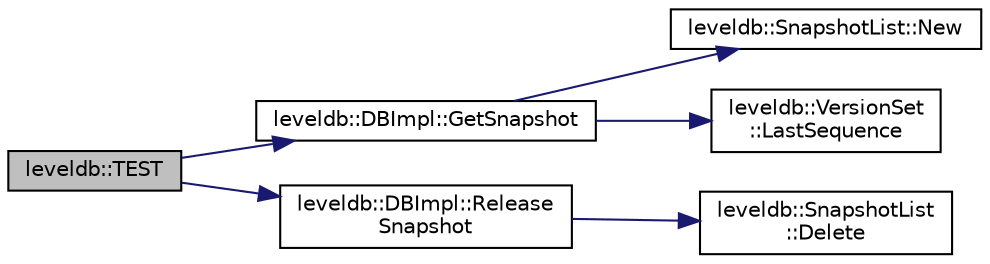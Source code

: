 digraph "leveldb::TEST"
{
  edge [fontname="Helvetica",fontsize="10",labelfontname="Helvetica",labelfontsize="10"];
  node [fontname="Helvetica",fontsize="10",shape=record];
  rankdir="LR";
  Node1 [label="leveldb::TEST",height=0.2,width=0.4,color="black", fillcolor="grey75", style="filled" fontcolor="black"];
  Node1 -> Node2 [color="midnightblue",fontsize="10",style="solid",fontname="Helvetica"];
  Node2 [label="leveldb::DBImpl::GetSnapshot",height=0.2,width=0.4,color="black", fillcolor="white", style="filled",URL="$classleveldb_1_1_d_b_impl.html#a4bec3d8ffd65fec562b2dd1f6eaba137"];
  Node2 -> Node3 [color="midnightblue",fontsize="10",style="solid",fontname="Helvetica"];
  Node3 [label="leveldb::SnapshotList::New",height=0.2,width=0.4,color="black", fillcolor="white", style="filled",URL="$classleveldb_1_1_snapshot_list.html#adfd5d9c7cb888e711d83a48299141994"];
  Node2 -> Node4 [color="midnightblue",fontsize="10",style="solid",fontname="Helvetica"];
  Node4 [label="leveldb::VersionSet\l::LastSequence",height=0.2,width=0.4,color="black", fillcolor="white", style="filled",URL="$classleveldb_1_1_version_set.html#acbbb32422426416b0d5e58d35b151526"];
  Node1 -> Node5 [color="midnightblue",fontsize="10",style="solid",fontname="Helvetica"];
  Node5 [label="leveldb::DBImpl::Release\lSnapshot",height=0.2,width=0.4,color="black", fillcolor="white", style="filled",URL="$classleveldb_1_1_d_b_impl.html#a6c0b6abfc9a30cc8e5412d4fc3e8c886"];
  Node5 -> Node6 [color="midnightblue",fontsize="10",style="solid",fontname="Helvetica"];
  Node6 [label="leveldb::SnapshotList\l::Delete",height=0.2,width=0.4,color="black", fillcolor="white", style="filled",URL="$classleveldb_1_1_snapshot_list.html#aa16863f35b8bb6dbc44f4528fab6790a"];
}
